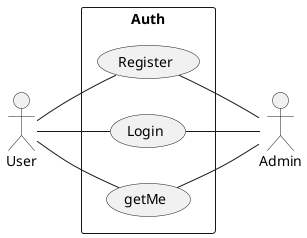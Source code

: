 @startuml auth use case diagram
left to right direction

actor "User" as User

rectangle Auth {
  usecase "Register" as reg
  usecase "Login" as log
  usecase "getMe" as gm 
}

User -- reg
User -- log
User -- gm

actor "Admin" as admin
reg -- admin
log -- admin
gm -- admin

@enduml

